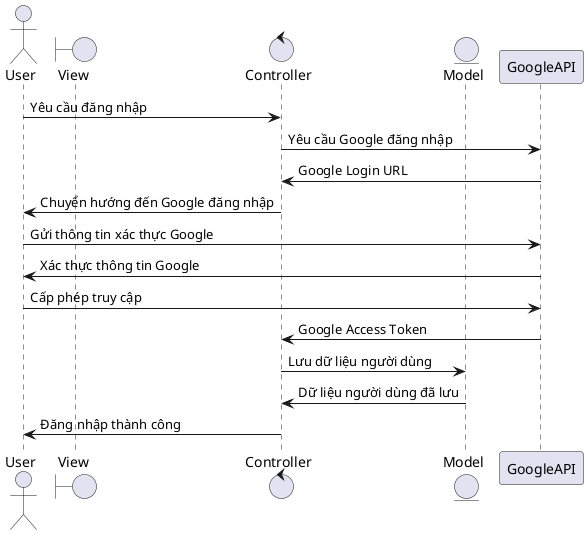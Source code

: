 @startuml sequence_login

actor User
boundary View
control Controller
entity Model
participant GoogleAPI

User -> Controller: Yêu cầu đăng nhập
Controller -> GoogleAPI: Yêu cầu Google đăng nhập
GoogleAPI -> Controller: Google Login URL
Controller -> User: Chuyển hướng đến Google đăng nhập
User -> GoogleAPI: Gửi thông tin xác thực Google
GoogleAPI -> User: Xác thực thông tin Google
User -> GoogleAPI: Cấp phép truy cập
GoogleAPI -> Controller: Google Access Token
Controller -> Model: Lưu dữ liệu người dùng
Model -> Controller: Dữ liệu người dùng đã lưu
Controller -> User: Đăng nhập thành công

@enduml
